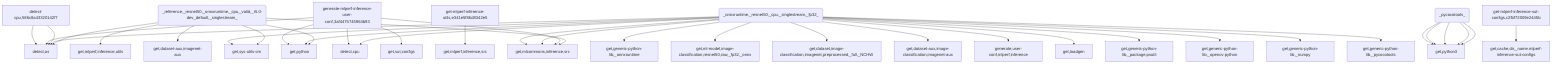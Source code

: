 graph TD
    app-mlperf-inference,d775cac873ee4231_(_reference,_resnet50,_onnxruntime,_cpu,_valid,_r5.0-dev_default,_singlestream_) --> detect,os
    app-mlperf-inference,d775cac873ee4231_(_reference,_resnet50,_onnxruntime,_cpu,_valid,_r5.0-dev_default,_singlestream_) --> get,sys-utils-cm
    app-mlperf-inference,d775cac873ee4231_(_reference,_resnet50,_onnxruntime,_cpu,_valid,_r5.0-dev_default,_singlestream_) --> get,python
    app-mlperf-inference,d775cac873ee4231_(_reference,_resnet50,_onnxruntime,_cpu,_valid,_r5.0-dev_default,_singlestream_) --> get,mlcommons,inference,src
    get-mlperf-inference-utils,e341e5f86d8342e5 --> get,mlperf,inference,src
    app-mlperf-inference,d775cac873ee4231_(_reference,_resnet50,_onnxruntime,_cpu,_valid,_r5.0-dev_default,_singlestream_) --> get,mlperf,inference,utils
    app-mlperf-inference,d775cac873ee4231_(_reference,_resnet50,_onnxruntime,_cpu,_valid,_r5.0-dev_default,_singlestream_) --> get,dataset-aux,imagenet-aux
    app-mlperf-inference-mlcommons-python,ff149e9781fc4b65_(_onnxruntime,_resnet50,_cpu,_singlestream,_fp32_) --> detect,os
    detect-cpu,586c8a43320142f7 --> detect,os
    app-mlperf-inference-mlcommons-python,ff149e9781fc4b65_(_onnxruntime,_resnet50,_cpu,_singlestream,_fp32_) --> detect,cpu
    app-mlperf-inference-mlcommons-python,ff149e9781fc4b65_(_onnxruntime,_resnet50,_cpu,_singlestream,_fp32_) --> get,sys-utils-cm
    app-mlperf-inference-mlcommons-python,ff149e9781fc4b65_(_onnxruntime,_resnet50,_cpu,_singlestream,_fp32_) --> get,python
    get-generic-python-lib,94b62a682bc44791_(_onnxruntime_) --> get,python3
    app-mlperf-inference-mlcommons-python,ff149e9781fc4b65_(_onnxruntime,_resnet50,_cpu,_singlestream,_fp32_) --> get,generic-python-lib,_onnxruntime
    app-mlperf-inference-mlcommons-python,ff149e9781fc4b65_(_onnxruntime,_resnet50,_cpu,_singlestream,_fp32_) --> get,ml-model,image-classification,resnet50,raw,_fp32,_onnx
    app-mlperf-inference-mlcommons-python,ff149e9781fc4b65_(_onnxruntime,_resnet50,_cpu,_singlestream,_fp32_) --> get,dataset,image-classification,imagenet,preprocessed,_full,_NCHW
    app-mlperf-inference-mlcommons-python,ff149e9781fc4b65_(_onnxruntime,_resnet50,_cpu,_singlestream,_fp32_) --> get,dataset-aux,image-classification,imagenet-aux
    generate-mlperf-inference-user-conf,3af4475745964b93 --> detect,os
    detect-cpu,586c8a43320142f7 --> detect,os
    generate-mlperf-inference-user-conf,3af4475745964b93 --> detect,cpu
    generate-mlperf-inference-user-conf,3af4475745964b93 --> get,python
    generate-mlperf-inference-user-conf,3af4475745964b93 --> get,mlcommons,inference,src
    get-mlperf-inference-sut-configs,c2fbf72009e2445b --> get,cache,dir,_name.mlperf-inference-sut-configs
    generate-mlperf-inference-user-conf,3af4475745964b93 --> get,sut,configs
    app-mlperf-inference-mlcommons-python,ff149e9781fc4b65_(_onnxruntime,_resnet50,_cpu,_singlestream,_fp32_) --> generate,user-conf,mlperf,inference
    app-mlperf-inference-mlcommons-python,ff149e9781fc4b65_(_onnxruntime,_resnet50,_cpu,_singlestream,_fp32_) --> get,loadgen
    app-mlperf-inference-mlcommons-python,ff149e9781fc4b65_(_onnxruntime,_resnet50,_cpu,_singlestream,_fp32_) --> get,mlcommons,inference,src
    app-mlperf-inference-mlcommons-python,ff149e9781fc4b65_(_onnxruntime,_resnet50,_cpu,_singlestream,_fp32_) --> get,mlcommons,inference,src
    get-generic-python-lib,94b62a682bc44791_(_package.psutil_) --> get,python3
    app-mlperf-inference-mlcommons-python,ff149e9781fc4b65_(_onnxruntime,_resnet50,_cpu,_singlestream,_fp32_) --> get,generic-python-lib,_package.psutil
    get-generic-python-lib,94b62a682bc44791_(_opencv-python_) --> get,python3
    app-mlperf-inference-mlcommons-python,ff149e9781fc4b65_(_onnxruntime,_resnet50,_cpu,_singlestream,_fp32_) --> get,generic-python-lib,_opencv-python
    get-generic-python-lib,94b62a682bc44791_(_numpy_) --> get,python3
    app-mlperf-inference-mlcommons-python,ff149e9781fc4b65_(_onnxruntime,_resnet50,_cpu,_singlestream,_fp32_) --> get,generic-python-lib,_numpy
    get-generic-python-lib,94b62a682bc44791_(_pycocotools_) --> get,python3
    app-mlperf-inference-mlcommons-python,ff149e9781fc4b65_(_onnxruntime,_resnet50,_cpu,_singlestream,_fp32_) --> get,generic-python-lib,_pycocotools